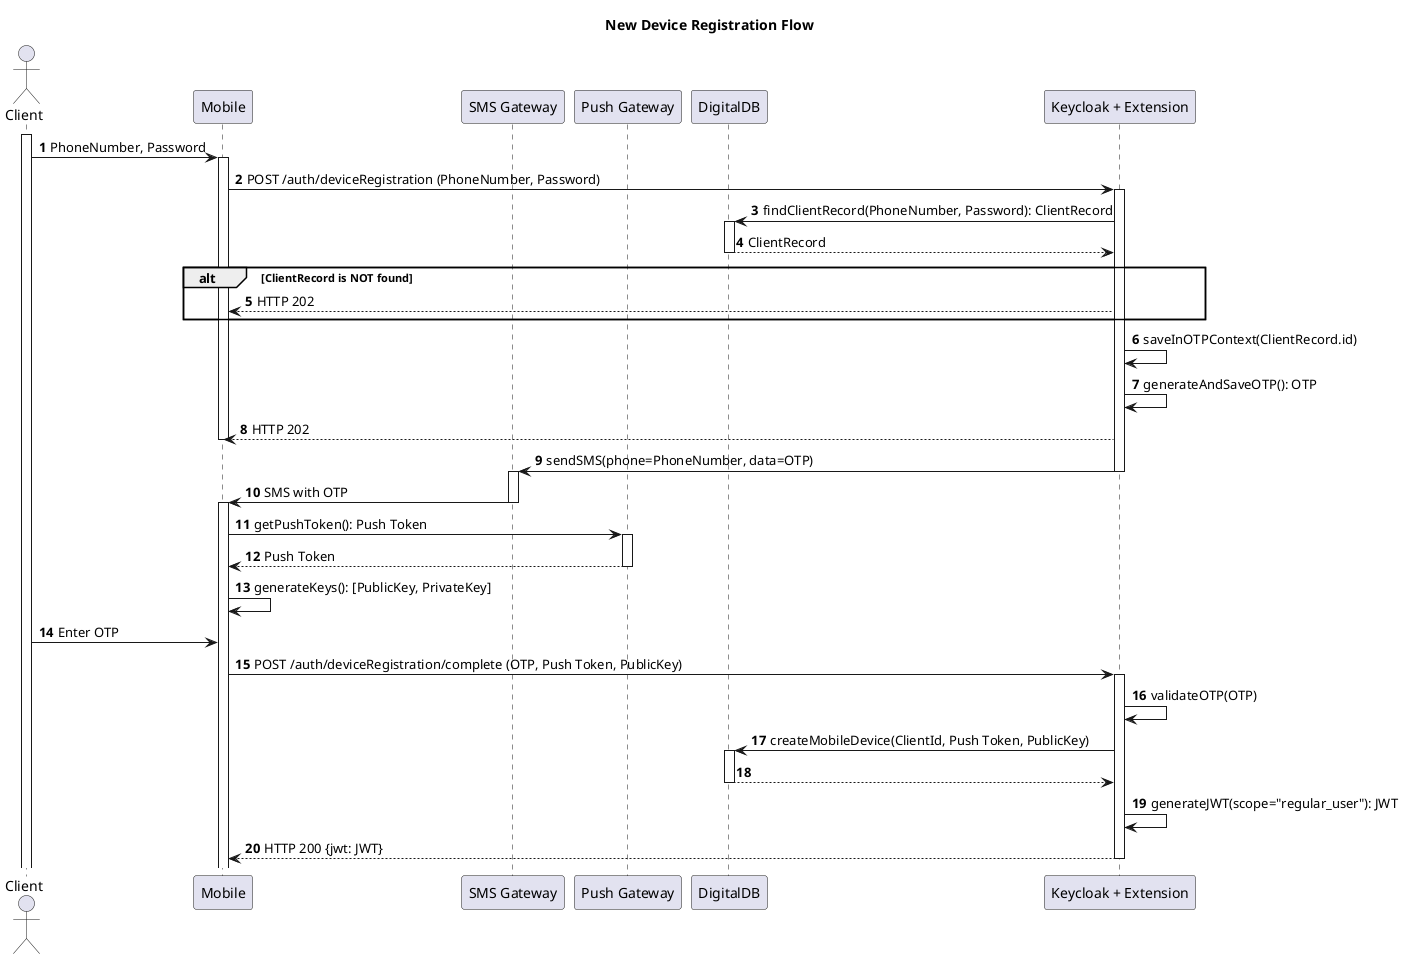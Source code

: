 @startuml
title: New Device Registration Flow

actor Client as user
participant Mobile as Mob
participant "SMS Gateway" as sms
participant "Push Gateway" as push
participant DigitalDB
participant "Keycloak + Extension" as Keycloak

autonumber

activate user
user -> Mob: PhoneNumber, Password
activate Mob
Mob -> Keycloak: POST /auth/deviceRegistration (PhoneNumber, Password)
activate Keycloak

Keycloak -> DigitalDB: findClientRecord(PhoneNumber, Password): ClientRecord
activate DigitalDB
DigitalDB --> Keycloak: ClientRecord
deactivate DigitalDB
alt ClientRecord is NOT found
    Keycloak --> Mob: HTTP 202
end
Keycloak -> Keycloak: saveInOTPContext(ClientRecord.id)
Keycloak -> Keycloak: generateAndSaveOTP(): OTP
Keycloak --> Mob: HTTP 202
deactivate Mob
Keycloak -> sms: sendSMS(phone=PhoneNumber, data=OTP)
deactivate Keycloak
activate sms

sms -> Mob: SMS with OTP
deactivate sms
activate Mob
Mob -> push: getPushToken(): Push Token
activate push
push --> Mob: Push Token
deactivate push
Mob -> Mob: generateKeys(): [PublicKey, PrivateKey]
user -> Mob: Enter OTP
Mob -> Keycloak: POST /auth/deviceRegistration/complete (OTP, Push Token, PublicKey)
activate Keycloak
Keycloak -> Keycloak: validateOTP(OTP)
Keycloak -> DigitalDB: createMobileDevice(ClientId, Push Token, PublicKey)
activate DigitalDB
DigitalDB --> Keycloak:
deactivate DigitalDB
Keycloak -> Keycloak: generateJWT(scope="regular_user"): JWT
Keycloak --> Mob: HTTP 200 {jwt: JWT}
deactivate Keycloak

@enduml
